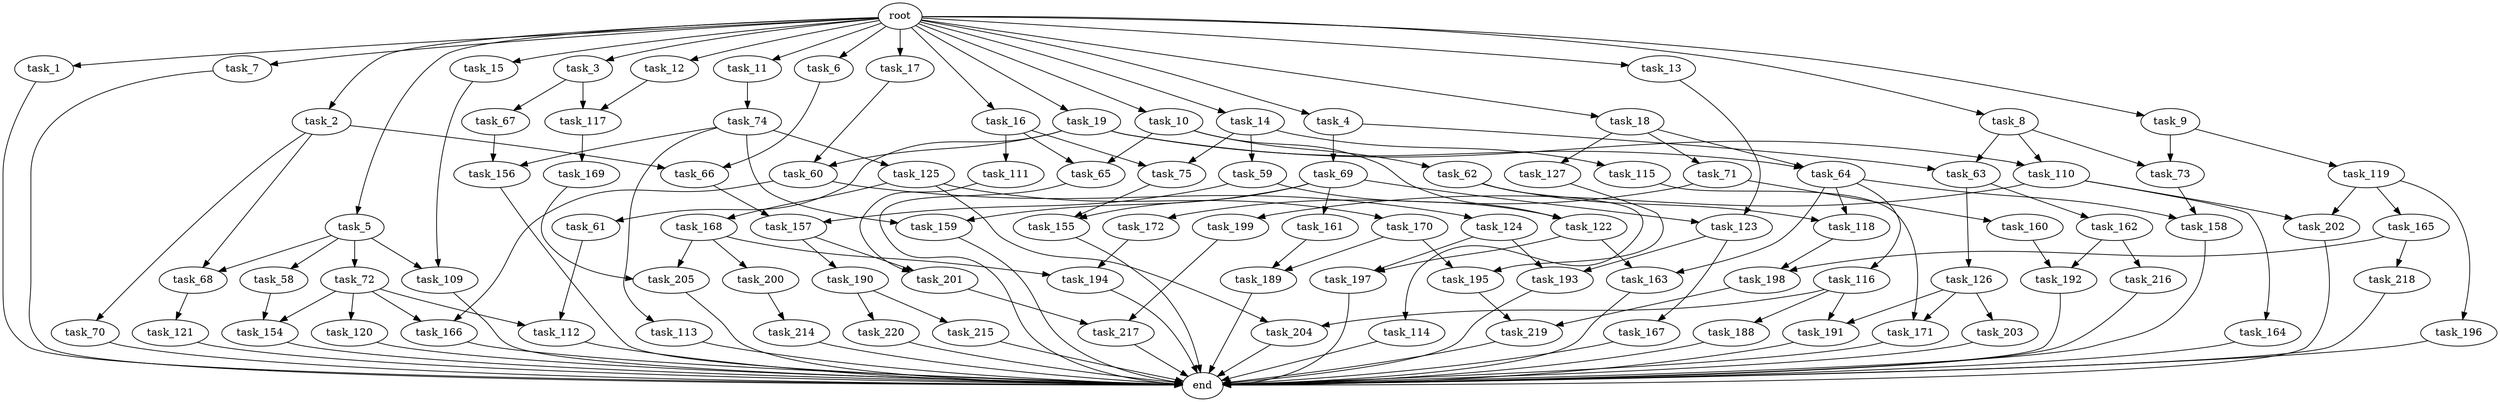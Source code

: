 digraph G {
  root [size="0.000000"];
  task_1 [size="10.240000"];
  task_2 [size="10.240000"];
  task_3 [size="10.240000"];
  task_4 [size="10.240000"];
  task_5 [size="10.240000"];
  task_6 [size="10.240000"];
  task_7 [size="10.240000"];
  task_8 [size="10.240000"];
  task_9 [size="10.240000"];
  task_10 [size="10.240000"];
  task_11 [size="10.240000"];
  task_12 [size="10.240000"];
  task_13 [size="10.240000"];
  task_14 [size="10.240000"];
  task_15 [size="10.240000"];
  task_16 [size="10.240000"];
  task_17 [size="10.240000"];
  task_18 [size="10.240000"];
  task_19 [size="10.240000"];
  task_58 [size="6957847019.520000"];
  task_59 [size="8589934592.000000"];
  task_60 [size="6270652252.160000"];
  task_61 [size="773094113.280000"];
  task_62 [size="6957847019.520000"];
  task_63 [size="13915694039.040001"];
  task_64 [size="3865470566.400000"];
  task_65 [size="7301444403.200000"];
  task_66 [size="9105330667.520000"];
  task_67 [size="773094113.280000"];
  task_68 [size="13915694039.040001"];
  task_69 [size="6957847019.520000"];
  task_70 [size="6957847019.520000"];
  task_71 [size="3092376453.120000"];
  task_72 [size="6957847019.520000"];
  task_73 [size="10050223472.639999"];
  task_74 [size="343597383.680000"];
  task_75 [size="8933531975.680000"];
  task_109 [size="10050223472.639999"];
  task_110 [size="7730941132.800000"];
  task_111 [size="343597383.680000"];
  task_112 [size="11166914969.600000"];
  task_113 [size="5497558138.880000"];
  task_114 [size="773094113.280000"];
  task_115 [size="8589934592.000000"];
  task_116 [size="2147483648.000000"];
  task_117 [size="4982162063.360000"];
  task_118 [size="2920577761.280000"];
  task_119 [size="3092376453.120000"];
  task_120 [size="4209067950.080000"];
  task_121 [size="6957847019.520000"];
  task_122 [size="7301444403.200000"];
  task_123 [size="687194767.360000"];
  task_124 [size="8589934592.000000"];
  task_125 [size="5497558138.880000"];
  task_126 [size="2147483648.000000"];
  task_127 [size="3092376453.120000"];
  task_154 [size="9706626088.960001"];
  task_155 [size="3435973836.800000"];
  task_156 [size="6871947673.600000"];
  task_157 [size="7301444403.200000"];
  task_158 [size="10737418240.000000"];
  task_159 [size="5841155522.560000"];
  task_160 [size="343597383.680000"];
  task_161 [size="343597383.680000"];
  task_162 [size="2147483648.000000"];
  task_163 [size="4294967296.000000"];
  task_164 [size="773094113.280000"];
  task_165 [size="4209067950.080000"];
  task_166 [size="12799002542.080000"];
  task_167 [size="1374389534.720000"];
  task_168 [size="343597383.680000"];
  task_169 [size="1374389534.720000"];
  task_170 [size="343597383.680000"];
  task_171 [size="1116691496.960000"];
  task_172 [size="343597383.680000"];
  task_188 [size="3092376453.120000"];
  task_189 [size="10737418240.000000"];
  task_190 [size="8589934592.000000"];
  task_191 [size="3865470566.400000"];
  task_192 [size="2491081031.680000"];
  task_193 [size="4466765987.840000"];
  task_194 [size="8589934592.000000"];
  task_195 [size="9105330667.520000"];
  task_196 [size="4209067950.080000"];
  task_197 [size="5239860101.120000"];
  task_198 [size="7730941132.800000"];
  task_199 [size="773094113.280000"];
  task_200 [size="3092376453.120000"];
  task_201 [size="15547781611.520000"];
  task_202 [size="4982162063.360000"];
  task_203 [size="773094113.280000"];
  task_204 [size="3435973836.800000"];
  task_205 [size="10050223472.639999"];
  task_214 [size="2147483648.000000"];
  task_215 [size="4209067950.080000"];
  task_216 [size="343597383.680000"];
  task_217 [size="1546188226.560000"];
  task_218 [size="773094113.280000"];
  task_219 [size="5583457484.800000"];
  task_220 [size="4209067950.080000"];
  end [size="0.000000"];

  root -> task_1 [size="1.000000"];
  root -> task_2 [size="1.000000"];
  root -> task_3 [size="1.000000"];
  root -> task_4 [size="1.000000"];
  root -> task_5 [size="1.000000"];
  root -> task_6 [size="1.000000"];
  root -> task_7 [size="1.000000"];
  root -> task_8 [size="1.000000"];
  root -> task_9 [size="1.000000"];
  root -> task_10 [size="1.000000"];
  root -> task_11 [size="1.000000"];
  root -> task_12 [size="1.000000"];
  root -> task_13 [size="1.000000"];
  root -> task_14 [size="1.000000"];
  root -> task_15 [size="1.000000"];
  root -> task_16 [size="1.000000"];
  root -> task_17 [size="1.000000"];
  root -> task_18 [size="1.000000"];
  root -> task_19 [size="1.000000"];
  task_1 -> end [size="1.000000"];
  task_2 -> task_66 [size="679477248.000000"];
  task_2 -> task_68 [size="679477248.000000"];
  task_2 -> task_70 [size="679477248.000000"];
  task_3 -> task_67 [size="75497472.000000"];
  task_3 -> task_117 [size="75497472.000000"];
  task_4 -> task_63 [size="679477248.000000"];
  task_4 -> task_69 [size="679477248.000000"];
  task_5 -> task_58 [size="679477248.000000"];
  task_5 -> task_68 [size="679477248.000000"];
  task_5 -> task_72 [size="679477248.000000"];
  task_5 -> task_109 [size="679477248.000000"];
  task_6 -> task_66 [size="209715200.000000"];
  task_7 -> end [size="1.000000"];
  task_8 -> task_63 [size="679477248.000000"];
  task_8 -> task_73 [size="679477248.000000"];
  task_8 -> task_110 [size="679477248.000000"];
  task_9 -> task_73 [size="301989888.000000"];
  task_9 -> task_119 [size="301989888.000000"];
  task_10 -> task_62 [size="679477248.000000"];
  task_10 -> task_65 [size="679477248.000000"];
  task_10 -> task_122 [size="679477248.000000"];
  task_11 -> task_74 [size="33554432.000000"];
  task_12 -> task_117 [size="411041792.000000"];
  task_13 -> task_123 [size="33554432.000000"];
  task_14 -> task_59 [size="838860800.000000"];
  task_14 -> task_75 [size="838860800.000000"];
  task_14 -> task_115 [size="838860800.000000"];
  task_15 -> task_109 [size="301989888.000000"];
  task_16 -> task_65 [size="33554432.000000"];
  task_16 -> task_75 [size="33554432.000000"];
  task_16 -> task_111 [size="33554432.000000"];
  task_17 -> task_60 [size="536870912.000000"];
  task_18 -> task_64 [size="301989888.000000"];
  task_18 -> task_71 [size="301989888.000000"];
  task_18 -> task_127 [size="301989888.000000"];
  task_19 -> task_60 [size="75497472.000000"];
  task_19 -> task_61 [size="75497472.000000"];
  task_19 -> task_64 [size="75497472.000000"];
  task_19 -> task_110 [size="75497472.000000"];
  task_58 -> task_154 [size="536870912.000000"];
  task_59 -> task_122 [size="33554432.000000"];
  task_59 -> task_157 [size="33554432.000000"];
  task_60 -> task_124 [size="838860800.000000"];
  task_60 -> task_166 [size="838860800.000000"];
  task_61 -> task_112 [size="679477248.000000"];
  task_62 -> task_114 [size="75497472.000000"];
  task_62 -> task_118 [size="75497472.000000"];
  task_63 -> task_126 [size="209715200.000000"];
  task_63 -> task_162 [size="209715200.000000"];
  task_64 -> task_116 [size="209715200.000000"];
  task_64 -> task_118 [size="209715200.000000"];
  task_64 -> task_158 [size="209715200.000000"];
  task_64 -> task_163 [size="209715200.000000"];
  task_65 -> end [size="1.000000"];
  task_66 -> task_157 [size="679477248.000000"];
  task_67 -> task_156 [size="134217728.000000"];
  task_68 -> task_121 [size="679477248.000000"];
  task_69 -> task_123 [size="33554432.000000"];
  task_69 -> task_155 [size="33554432.000000"];
  task_69 -> task_159 [size="33554432.000000"];
  task_69 -> task_161 [size="33554432.000000"];
  task_70 -> end [size="1.000000"];
  task_71 -> task_160 [size="33554432.000000"];
  task_71 -> task_172 [size="33554432.000000"];
  task_72 -> task_112 [size="411041792.000000"];
  task_72 -> task_120 [size="411041792.000000"];
  task_72 -> task_154 [size="411041792.000000"];
  task_72 -> task_166 [size="411041792.000000"];
  task_73 -> task_158 [size="838860800.000000"];
  task_74 -> task_113 [size="536870912.000000"];
  task_74 -> task_125 [size="536870912.000000"];
  task_74 -> task_156 [size="536870912.000000"];
  task_74 -> task_159 [size="536870912.000000"];
  task_75 -> task_155 [size="301989888.000000"];
  task_109 -> end [size="1.000000"];
  task_110 -> task_164 [size="75497472.000000"];
  task_110 -> task_199 [size="75497472.000000"];
  task_110 -> task_202 [size="75497472.000000"];
  task_111 -> task_201 [size="679477248.000000"];
  task_112 -> end [size="1.000000"];
  task_113 -> end [size="1.000000"];
  task_114 -> end [size="1.000000"];
  task_115 -> task_171 [size="33554432.000000"];
  task_116 -> task_188 [size="301989888.000000"];
  task_116 -> task_191 [size="301989888.000000"];
  task_116 -> task_204 [size="301989888.000000"];
  task_117 -> task_169 [size="134217728.000000"];
  task_118 -> task_198 [size="679477248.000000"];
  task_119 -> task_165 [size="411041792.000000"];
  task_119 -> task_196 [size="411041792.000000"];
  task_119 -> task_202 [size="411041792.000000"];
  task_120 -> end [size="1.000000"];
  task_121 -> end [size="1.000000"];
  task_122 -> task_163 [size="209715200.000000"];
  task_122 -> task_197 [size="209715200.000000"];
  task_123 -> task_167 [size="134217728.000000"];
  task_123 -> task_193 [size="134217728.000000"];
  task_124 -> task_193 [size="301989888.000000"];
  task_124 -> task_197 [size="301989888.000000"];
  task_125 -> task_168 [size="33554432.000000"];
  task_125 -> task_170 [size="33554432.000000"];
  task_125 -> task_204 [size="33554432.000000"];
  task_126 -> task_171 [size="75497472.000000"];
  task_126 -> task_191 [size="75497472.000000"];
  task_126 -> task_203 [size="75497472.000000"];
  task_127 -> task_195 [size="679477248.000000"];
  task_154 -> end [size="1.000000"];
  task_155 -> end [size="1.000000"];
  task_156 -> end [size="1.000000"];
  task_157 -> task_190 [size="838860800.000000"];
  task_157 -> task_201 [size="838860800.000000"];
  task_158 -> end [size="1.000000"];
  task_159 -> end [size="1.000000"];
  task_160 -> task_192 [size="209715200.000000"];
  task_161 -> task_189 [size="838860800.000000"];
  task_162 -> task_192 [size="33554432.000000"];
  task_162 -> task_216 [size="33554432.000000"];
  task_163 -> end [size="1.000000"];
  task_164 -> end [size="1.000000"];
  task_165 -> task_198 [size="75497472.000000"];
  task_165 -> task_218 [size="75497472.000000"];
  task_166 -> end [size="1.000000"];
  task_167 -> end [size="1.000000"];
  task_168 -> task_194 [size="301989888.000000"];
  task_168 -> task_200 [size="301989888.000000"];
  task_168 -> task_205 [size="301989888.000000"];
  task_169 -> task_205 [size="679477248.000000"];
  task_170 -> task_189 [size="209715200.000000"];
  task_170 -> task_195 [size="209715200.000000"];
  task_171 -> end [size="1.000000"];
  task_172 -> task_194 [size="536870912.000000"];
  task_188 -> end [size="1.000000"];
  task_189 -> end [size="1.000000"];
  task_190 -> task_215 [size="411041792.000000"];
  task_190 -> task_220 [size="411041792.000000"];
  task_191 -> end [size="1.000000"];
  task_192 -> end [size="1.000000"];
  task_193 -> end [size="1.000000"];
  task_194 -> end [size="1.000000"];
  task_195 -> task_219 [size="134217728.000000"];
  task_196 -> end [size="1.000000"];
  task_197 -> end [size="1.000000"];
  task_198 -> task_219 [size="411041792.000000"];
  task_199 -> task_217 [size="75497472.000000"];
  task_200 -> task_214 [size="209715200.000000"];
  task_201 -> task_217 [size="75497472.000000"];
  task_202 -> end [size="1.000000"];
  task_203 -> end [size="1.000000"];
  task_204 -> end [size="1.000000"];
  task_205 -> end [size="1.000000"];
  task_214 -> end [size="1.000000"];
  task_215 -> end [size="1.000000"];
  task_216 -> end [size="1.000000"];
  task_217 -> end [size="1.000000"];
  task_218 -> end [size="1.000000"];
  task_219 -> end [size="1.000000"];
  task_220 -> end [size="1.000000"];
}
